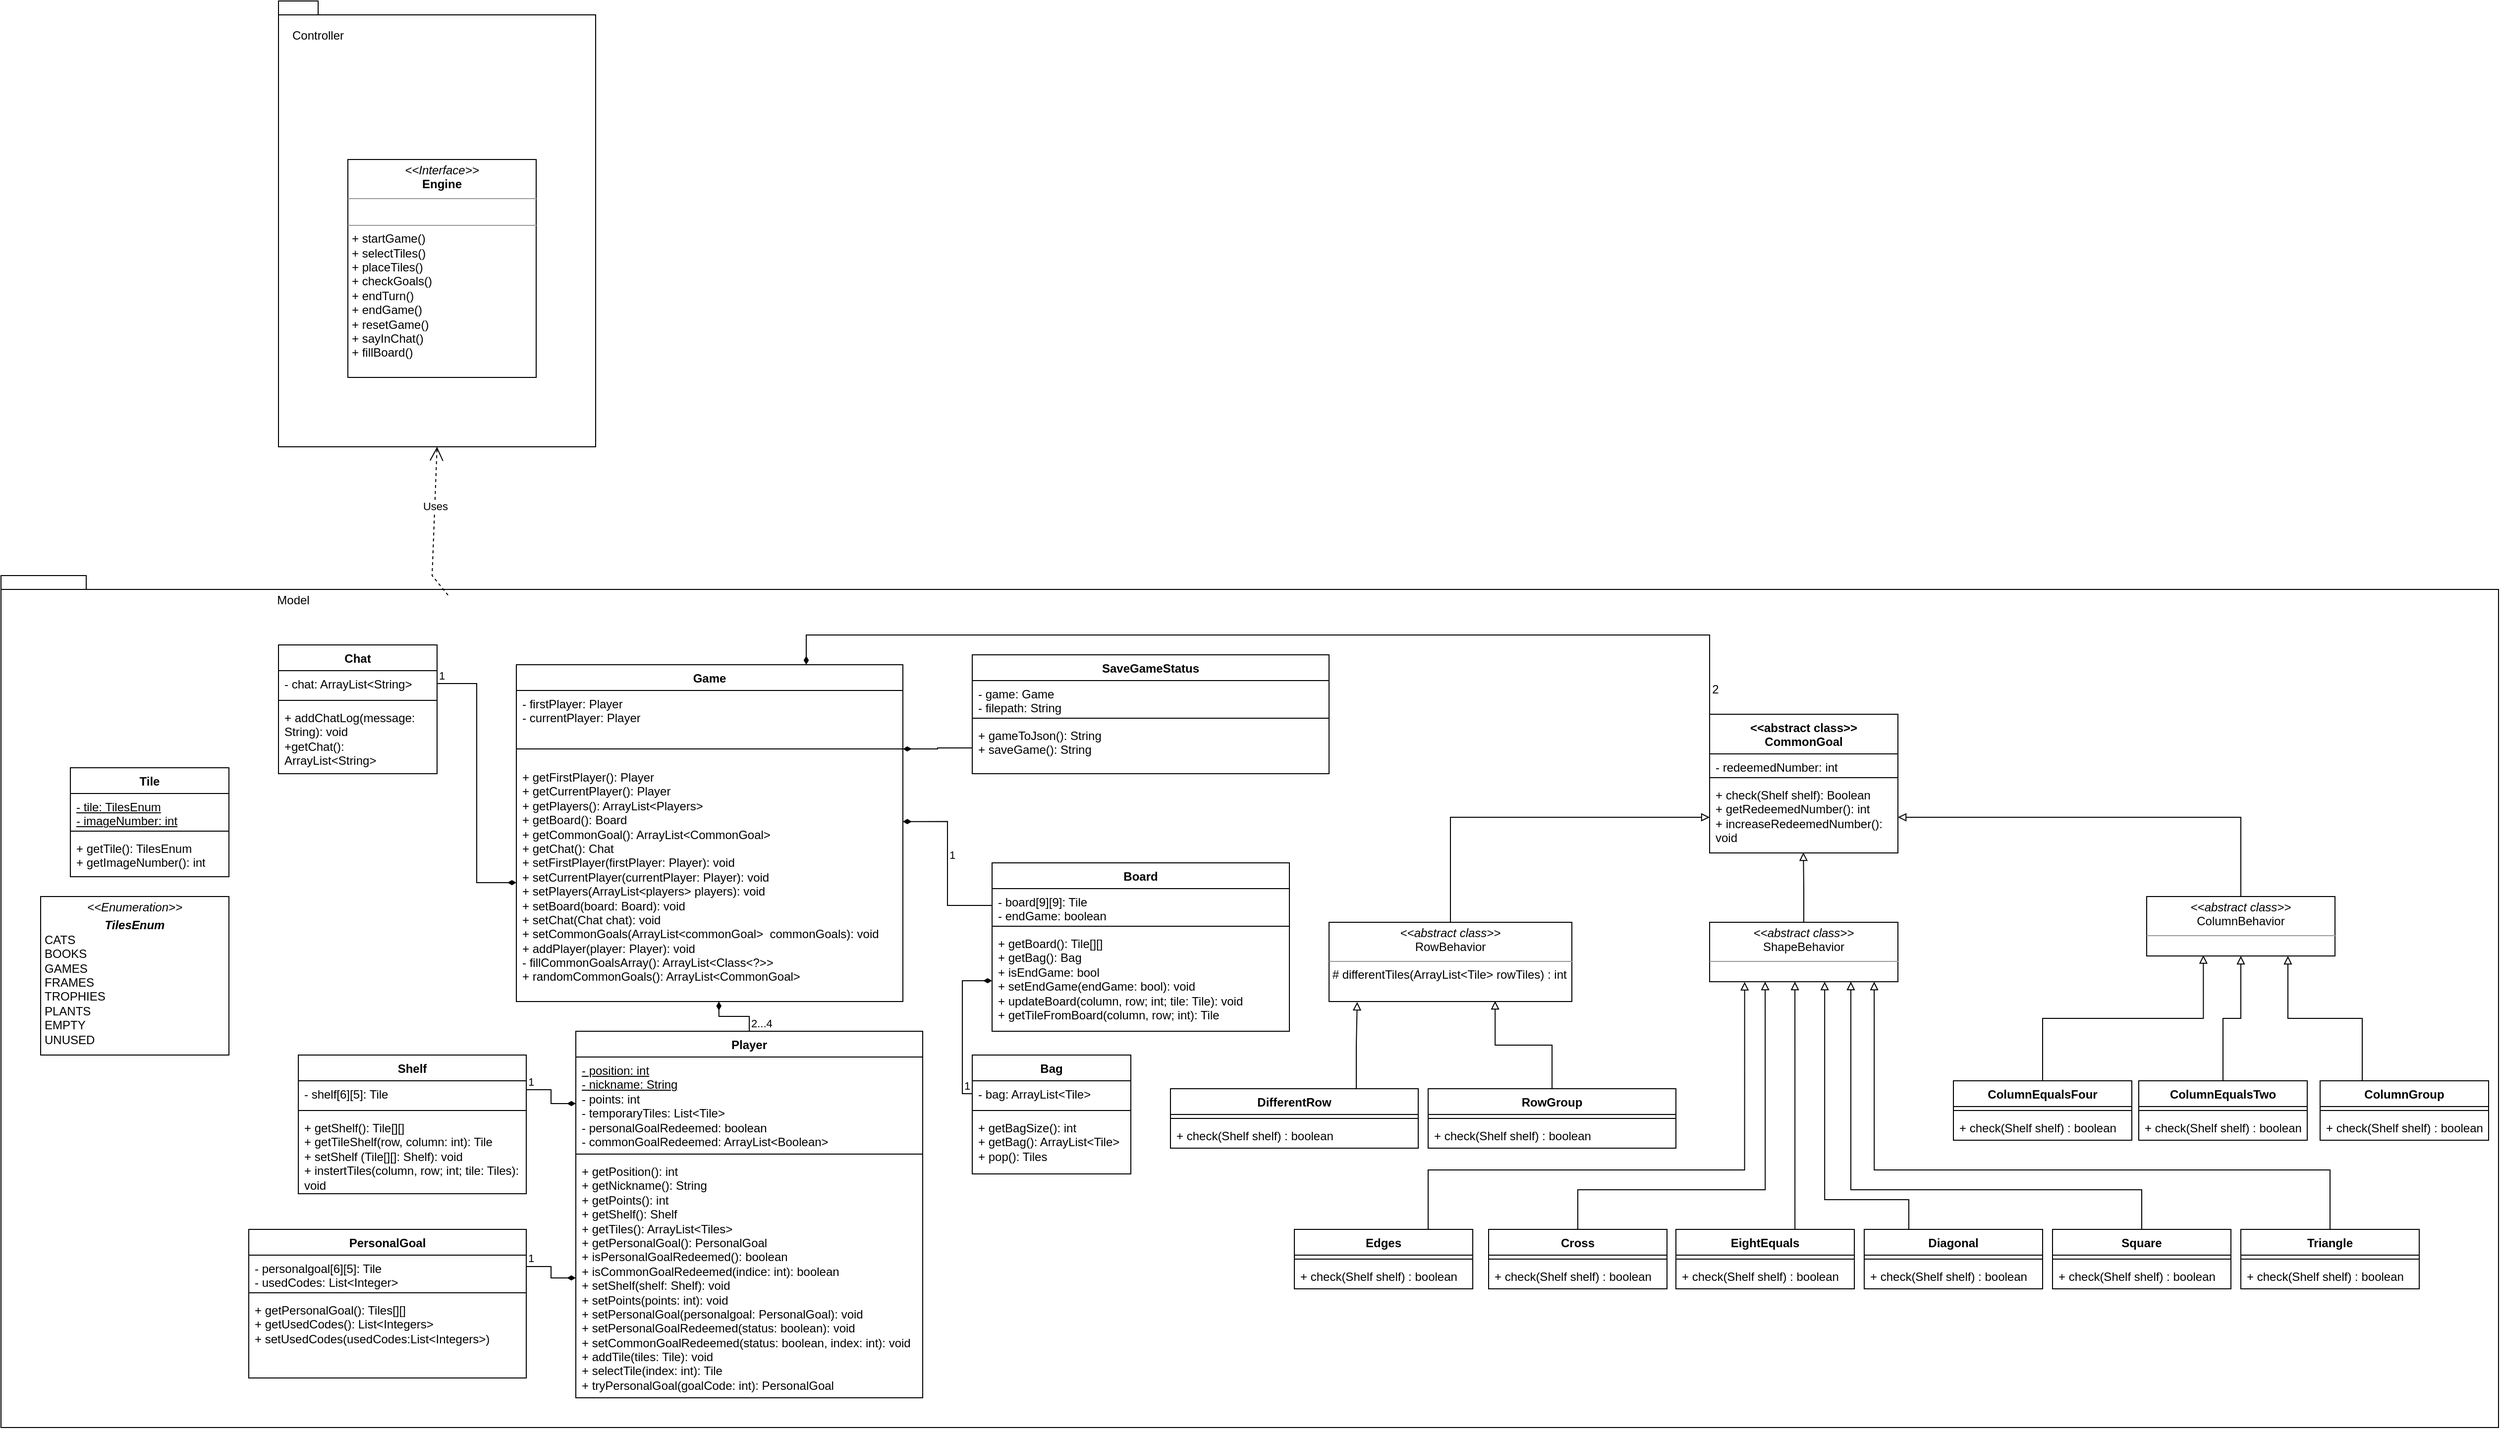 <mxfile version="21.0.8" type="github">
  <diagram name="Pagina-1" id="WcSLOMXtGoO5Kwd3MJ1G">
    <mxGraphModel dx="2229" dy="1534" grid="1" gridSize="10" guides="1" tooltips="1" connect="1" arrows="1" fold="1" page="1" pageScale="1" pageWidth="1169" pageHeight="827" math="0" shadow="0">
      <root>
        <object label="" Uses="" id="0">
          <mxCell />
        </object>
        <mxCell id="1" parent="0" />
        <mxCell id="EzJUuA46leq047YBjK1z-1" value="" style="shape=folder;fontStyle=1;spacingTop=10;tabWidth=40;tabHeight=14;tabPosition=left;html=1;whiteSpace=wrap;fillColor=none;" parent="1" vertex="1">
          <mxGeometry x="-260" y="-210" width="2520" height="860" as="geometry" />
        </mxCell>
        <mxCell id="Mxky3zlpcd0uLPRcEJlR-1" value="Game" style="swimlane;fontStyle=1;align=center;verticalAlign=top;childLayout=stackLayout;horizontal=1;startSize=26;horizontalStack=0;resizeParent=1;resizeParentMax=0;resizeLast=0;collapsible=1;marginBottom=0;whiteSpace=wrap;html=1;" parent="1" vertex="1">
          <mxGeometry x="260" y="-120" width="390" height="340" as="geometry">
            <mxRectangle x="330" y="50" width="80" height="30" as="alternateBounds" />
          </mxGeometry>
        </mxCell>
        <mxCell id="Mxky3zlpcd0uLPRcEJlR-2" value="- firstPlayer: Player&lt;br&gt;- currentPlayer: Player" style="text;strokeColor=none;fillColor=none;align=left;verticalAlign=top;spacingLeft=4;spacingRight=4;overflow=hidden;rotatable=0;points=[[0,0.5],[1,0.5]];portConstraint=eastwest;whiteSpace=wrap;html=1;" parent="Mxky3zlpcd0uLPRcEJlR-1" vertex="1">
          <mxGeometry y="26" width="390" height="44" as="geometry" />
        </mxCell>
        <mxCell id="Mxky3zlpcd0uLPRcEJlR-3" value="" style="line;strokeWidth=1;fillColor=none;align=left;verticalAlign=middle;spacingTop=-1;spacingLeft=3;spacingRight=3;rotatable=0;labelPosition=right;points=[];portConstraint=eastwest;strokeColor=inherit;" parent="Mxky3zlpcd0uLPRcEJlR-1" vertex="1">
          <mxGeometry y="70" width="390" height="30" as="geometry" />
        </mxCell>
        <mxCell id="Mxky3zlpcd0uLPRcEJlR-4" value="+ getFirstPlayer(): Player&lt;br style=&quot;border-color: var(--border-color);&quot;&gt;+ getCurrentPlayer(): Player&lt;br&gt;+ getPlayers(): ArrayList&amp;lt;Players&amp;gt;&lt;br&gt;+ getBoard(): Board&lt;br&gt;+ getCommonGoal(): ArrayList&amp;lt;CommonGoal&amp;gt;&lt;br&gt;+ getChat(): Chat&lt;br&gt;+ setFirstPlayer(firstPlayer: Player): void&lt;br&gt;+ setCurrentPlayer(currentPlayer: Player): void&lt;br&gt;+ setPlayers(ArrayList&amp;lt;players&amp;gt; players): void&lt;br style=&quot;border-color: var(--border-color);&quot;&gt;+ setBoard(board: Board): void&lt;br&gt;+ setChat(Chat chat): void&lt;br style=&quot;border-color: var(--border-color);&quot;&gt;+ setCommonGoals(ArrayList&amp;lt;commonGoal&amp;gt;&amp;nbsp; commonGoals): void&lt;br&gt;+ addPlayer(player: Player): void&lt;br style=&quot;border-color: var(--border-color);&quot;&gt;- fillCommonGoalsArray(): ArrayList&amp;lt;Class&amp;lt;?&amp;gt;&amp;gt;&lt;br&gt;+ randomCommonGoals(): ArrayList&amp;lt;CommonGoal&amp;gt;" style="text;strokeColor=none;fillColor=none;align=left;verticalAlign=top;spacingLeft=4;spacingRight=4;overflow=hidden;rotatable=0;points=[[0,0.5],[1,0.5]];portConstraint=eastwest;whiteSpace=wrap;html=1;" parent="Mxky3zlpcd0uLPRcEJlR-1" vertex="1">
          <mxGeometry y="100" width="390" height="240" as="geometry" />
        </mxCell>
        <mxCell id="Mxky3zlpcd0uLPRcEJlR-6" value="Board" style="swimlane;fontStyle=1;align=center;verticalAlign=top;childLayout=stackLayout;horizontal=1;startSize=26;horizontalStack=0;resizeParent=1;resizeParentMax=0;resizeLast=0;collapsible=1;marginBottom=0;whiteSpace=wrap;html=1;" parent="1" vertex="1">
          <mxGeometry x="740" y="80" width="300" height="170" as="geometry" />
        </mxCell>
        <mxCell id="Mxky3zlpcd0uLPRcEJlR-7" value="- board[9][9]: Tile&lt;br&gt;- endGame: boolean" style="text;strokeColor=none;fillColor=none;align=left;verticalAlign=top;spacingLeft=4;spacingRight=4;overflow=hidden;rotatable=0;points=[[0,0.5],[1,0.5]];portConstraint=eastwest;whiteSpace=wrap;html=1;" parent="Mxky3zlpcd0uLPRcEJlR-6" vertex="1">
          <mxGeometry y="26" width="300" height="34" as="geometry" />
        </mxCell>
        <mxCell id="Mxky3zlpcd0uLPRcEJlR-8" value="" style="line;strokeWidth=1;fillColor=none;align=left;verticalAlign=middle;spacingTop=-1;spacingLeft=3;spacingRight=3;rotatable=0;labelPosition=right;points=[];portConstraint=eastwest;strokeColor=inherit;" parent="Mxky3zlpcd0uLPRcEJlR-6" vertex="1">
          <mxGeometry y="60" width="300" height="8" as="geometry" />
        </mxCell>
        <mxCell id="Mxky3zlpcd0uLPRcEJlR-9" value="+ getBoard(): Tile[][]&lt;br&gt;+ getBag(): Bag&lt;br&gt;+ isEndGame: bool&lt;br&gt;+ setEndGame(endGame: bool): void&lt;br&gt;+ updateBoard(column, row; int; tile: Tile): void&lt;br style=&quot;border-color: var(--border-color);&quot;&gt;+ getTileFromBoard(column, row; int): Tile&lt;br&gt;" style="text;strokeColor=none;fillColor=none;align=left;verticalAlign=top;spacingLeft=4;spacingRight=4;overflow=hidden;rotatable=0;points=[[0,0.5],[1,0.5]];portConstraint=eastwest;whiteSpace=wrap;html=1;" parent="Mxky3zlpcd0uLPRcEJlR-6" vertex="1">
          <mxGeometry y="68" width="300" height="102" as="geometry" />
        </mxCell>
        <mxCell id="Mxky3zlpcd0uLPRcEJlR-15" value="" style="endArrow=diamondThin;endFill=1;html=1;edgeStyle=orthogonalEdgeStyle;align=left;verticalAlign=top;rounded=0;exitX=0;exitY=0.5;exitDx=0;exitDy=0;entryX=1;entryY=0.243;entryDx=0;entryDy=0;entryPerimeter=0;" parent="1" source="Mxky3zlpcd0uLPRcEJlR-7" target="Mxky3zlpcd0uLPRcEJlR-4" edge="1">
          <mxGeometry x="-0.059" y="-5" relative="1" as="geometry">
            <mxPoint x="460" y="110" as="sourcePoint" />
            <mxPoint x="600" y="70" as="targetPoint" />
            <mxPoint as="offset" />
          </mxGeometry>
        </mxCell>
        <mxCell id="Mxky3zlpcd0uLPRcEJlR-16" value="1" style="edgeLabel;resizable=0;html=1;align=left;verticalAlign=bottom;" parent="Mxky3zlpcd0uLPRcEJlR-15" connectable="0" vertex="1">
          <mxGeometry relative="1" as="geometry">
            <mxPoint as="offset" />
          </mxGeometry>
        </mxCell>
        <mxCell id="Mxky3zlpcd0uLPRcEJlR-18" value="Shelf" style="swimlane;fontStyle=1;align=center;verticalAlign=top;childLayout=stackLayout;horizontal=1;startSize=26;horizontalStack=0;resizeParent=1;resizeParentMax=0;resizeLast=0;collapsible=1;marginBottom=0;whiteSpace=wrap;html=1;" parent="1" vertex="1">
          <mxGeometry x="40" y="274" width="230" height="140" as="geometry" />
        </mxCell>
        <mxCell id="Mxky3zlpcd0uLPRcEJlR-19" value="- shelf[6][5]: Tile" style="text;strokeColor=none;fillColor=none;align=left;verticalAlign=top;spacingLeft=4;spacingRight=4;overflow=hidden;rotatable=0;points=[[0,0.5],[1,0.5]];portConstraint=eastwest;whiteSpace=wrap;html=1;" parent="Mxky3zlpcd0uLPRcEJlR-18" vertex="1">
          <mxGeometry y="26" width="230" height="26" as="geometry" />
        </mxCell>
        <mxCell id="Mxky3zlpcd0uLPRcEJlR-20" value="" style="line;strokeWidth=1;fillColor=none;align=left;verticalAlign=middle;spacingTop=-1;spacingLeft=3;spacingRight=3;rotatable=0;labelPosition=right;points=[];portConstraint=eastwest;strokeColor=inherit;" parent="Mxky3zlpcd0uLPRcEJlR-18" vertex="1">
          <mxGeometry y="52" width="230" height="8" as="geometry" />
        </mxCell>
        <mxCell id="Mxky3zlpcd0uLPRcEJlR-21" value="+ getShelf(): Tile[][]&lt;br&gt;+ getTileShelf(row, column: int): Tile&lt;br&gt;+ setShelf (Tile[][]: Shelf): void&lt;br&gt;+ instertTiles(column, row; int; tile: Tiles): void" style="text;strokeColor=none;fillColor=none;align=left;verticalAlign=top;spacingLeft=4;spacingRight=4;overflow=hidden;rotatable=0;points=[[0,0.5],[1,0.5]];portConstraint=eastwest;whiteSpace=wrap;html=1;" parent="Mxky3zlpcd0uLPRcEJlR-18" vertex="1">
          <mxGeometry y="60" width="230" height="80" as="geometry" />
        </mxCell>
        <mxCell id="Mxky3zlpcd0uLPRcEJlR-22" value="" style="endArrow=diamondThin;endFill=1;html=1;edgeStyle=orthogonalEdgeStyle;align=left;verticalAlign=top;rounded=0;exitX=1;exitY=0.25;exitDx=0;exitDy=0;entryX=0;entryY=0.5;entryDx=0;entryDy=0;" parent="1" source="Mxky3zlpcd0uLPRcEJlR-18" target="Mxky3zlpcd0uLPRcEJlR-39" edge="1">
          <mxGeometry x="-1" relative="1" as="geometry">
            <mxPoint x="390" y="280" as="sourcePoint" />
            <mxPoint x="550" y="280" as="targetPoint" />
          </mxGeometry>
        </mxCell>
        <mxCell id="Mxky3zlpcd0uLPRcEJlR-23" value="1" style="edgeLabel;resizable=0;html=1;align=left;verticalAlign=bottom;" parent="Mxky3zlpcd0uLPRcEJlR-22" connectable="0" vertex="1">
          <mxGeometry x="-1" relative="1" as="geometry" />
        </mxCell>
        <mxCell id="Mxky3zlpcd0uLPRcEJlR-24" value="PersonalGoal" style="swimlane;fontStyle=1;align=center;verticalAlign=top;childLayout=stackLayout;horizontal=1;startSize=26;horizontalStack=0;resizeParent=1;resizeParentMax=0;resizeLast=0;collapsible=1;marginBottom=0;whiteSpace=wrap;html=1;" parent="1" vertex="1">
          <mxGeometry x="-10" y="450" width="280" height="150" as="geometry" />
        </mxCell>
        <mxCell id="Mxky3zlpcd0uLPRcEJlR-25" value="- personalgoal[6][5]: Tile&lt;br&gt;- usedCodes: List&amp;lt;Integer&amp;gt;" style="text;strokeColor=none;fillColor=none;align=left;verticalAlign=top;spacingLeft=4;spacingRight=4;overflow=hidden;rotatable=0;points=[[0,0.5],[1,0.5]];portConstraint=eastwest;whiteSpace=wrap;html=1;" parent="Mxky3zlpcd0uLPRcEJlR-24" vertex="1">
          <mxGeometry y="26" width="280" height="34" as="geometry" />
        </mxCell>
        <mxCell id="Mxky3zlpcd0uLPRcEJlR-26" value="" style="line;strokeWidth=1;fillColor=none;align=left;verticalAlign=middle;spacingTop=-1;spacingLeft=3;spacingRight=3;rotatable=0;labelPosition=right;points=[];portConstraint=eastwest;strokeColor=inherit;" parent="Mxky3zlpcd0uLPRcEJlR-24" vertex="1">
          <mxGeometry y="60" width="280" height="8" as="geometry" />
        </mxCell>
        <mxCell id="Mxky3zlpcd0uLPRcEJlR-27" value="+ getPersonalGoal(): Tiles[][]&lt;br&gt;+ getUsedCodes(): List&amp;lt;Integers&amp;gt;&lt;br&gt;+ setUsedCodes(usedCodes:List&amp;lt;Integers&amp;gt;)" style="text;strokeColor=none;fillColor=none;align=left;verticalAlign=top;spacingLeft=4;spacingRight=4;overflow=hidden;rotatable=0;points=[[0,0.5],[1,0.5]];portConstraint=eastwest;whiteSpace=wrap;html=1;" parent="Mxky3zlpcd0uLPRcEJlR-24" vertex="1">
          <mxGeometry y="68" width="280" height="82" as="geometry" />
        </mxCell>
        <mxCell id="Mxky3zlpcd0uLPRcEJlR-29" value="" style="endArrow=diamondThin;endFill=1;html=1;edgeStyle=orthogonalEdgeStyle;align=left;verticalAlign=top;rounded=0;exitX=1;exitY=0.25;exitDx=0;exitDy=0;entryX=0;entryY=0.5;entryDx=0;entryDy=0;" parent="1" source="Mxky3zlpcd0uLPRcEJlR-24" target="Mxky3zlpcd0uLPRcEJlR-41" edge="1">
          <mxGeometry x="-1" relative="1" as="geometry">
            <mxPoint x="390" y="280" as="sourcePoint" />
            <mxPoint x="550" y="280" as="targetPoint" />
            <mxPoint as="offset" />
          </mxGeometry>
        </mxCell>
        <mxCell id="Mxky3zlpcd0uLPRcEJlR-30" value="1" style="edgeLabel;resizable=0;html=1;align=left;verticalAlign=bottom;" parent="Mxky3zlpcd0uLPRcEJlR-29" connectable="0" vertex="1">
          <mxGeometry x="-1" relative="1" as="geometry" />
        </mxCell>
        <mxCell id="_N1UwID_5jC3FNQXrJoQ-50" style="edgeStyle=orthogonalEdgeStyle;rounded=0;orthogonalLoop=1;jettySize=auto;html=1;exitX=0;exitY=0;exitDx=0;exitDy=0;entryX=0.75;entryY=0;entryDx=0;entryDy=0;endArrow=diamondThin;endFill=1;" parent="1" source="Mxky3zlpcd0uLPRcEJlR-31" target="Mxky3zlpcd0uLPRcEJlR-1" edge="1">
          <mxGeometry relative="1" as="geometry">
            <Array as="points">
              <mxPoint x="1464" y="-150" />
              <mxPoint x="553" y="-150" />
            </Array>
          </mxGeometry>
        </mxCell>
        <mxCell id="Mxky3zlpcd0uLPRcEJlR-31" value="&amp;lt;&amp;lt;abstract class&amp;gt;&amp;gt;&lt;br&gt;CommonGoal" style="swimlane;fontStyle=1;align=center;verticalAlign=top;childLayout=stackLayout;horizontal=1;startSize=40;horizontalStack=0;resizeParent=1;resizeParentMax=0;resizeLast=0;collapsible=1;marginBottom=0;whiteSpace=wrap;html=1;" parent="1" vertex="1">
          <mxGeometry x="1464" y="-70" width="190" height="140" as="geometry" />
        </mxCell>
        <mxCell id="Mxky3zlpcd0uLPRcEJlR-32" value="- redeemedNumber: int" style="text;strokeColor=none;fillColor=none;align=left;verticalAlign=top;spacingLeft=4;spacingRight=4;overflow=hidden;rotatable=0;points=[[0,0.5],[1,0.5]];portConstraint=eastwest;whiteSpace=wrap;html=1;" parent="Mxky3zlpcd0uLPRcEJlR-31" vertex="1">
          <mxGeometry y="40" width="190" height="20" as="geometry" />
        </mxCell>
        <mxCell id="Mxky3zlpcd0uLPRcEJlR-33" value="" style="line;strokeWidth=1;fillColor=none;align=left;verticalAlign=middle;spacingTop=-1;spacingLeft=3;spacingRight=3;rotatable=0;labelPosition=right;points=[];portConstraint=eastwest;strokeColor=inherit;" parent="Mxky3zlpcd0uLPRcEJlR-31" vertex="1">
          <mxGeometry y="60" width="190" height="8" as="geometry" />
        </mxCell>
        <mxCell id="Mxky3zlpcd0uLPRcEJlR-34" value="+ check(Shelf shelf): Boolean&lt;br&gt;+ getRedeemedNumber(): int&amp;nbsp;&lt;br&gt;+ increaseRedeemedNumber(): void" style="text;strokeColor=none;fillColor=none;align=left;verticalAlign=top;spacingLeft=4;spacingRight=4;overflow=hidden;rotatable=0;points=[[0,0.5],[1,0.5]];portConstraint=eastwest;whiteSpace=wrap;html=1;" parent="Mxky3zlpcd0uLPRcEJlR-31" vertex="1">
          <mxGeometry y="68" width="190" height="72" as="geometry" />
        </mxCell>
        <mxCell id="Mxky3zlpcd0uLPRcEJlR-38" value="Player" style="swimlane;fontStyle=1;align=center;verticalAlign=top;childLayout=stackLayout;horizontal=1;startSize=26;horizontalStack=0;resizeParent=1;resizeParentMax=0;resizeLast=0;collapsible=1;marginBottom=0;whiteSpace=wrap;html=1;" parent="1" vertex="1">
          <mxGeometry x="320" y="250" width="350" height="370" as="geometry" />
        </mxCell>
        <mxCell id="Z1P8TGeqZuuGpUr6qu0I-7" style="edgeStyle=orthogonalEdgeStyle;rounded=0;orthogonalLoop=1;jettySize=auto;html=1;exitX=0;exitY=0.5;exitDx=0;exitDy=0;entryX=0;entryY=0.5;entryDx=0;entryDy=0;" parent="Mxky3zlpcd0uLPRcEJlR-38" source="Mxky3zlpcd0uLPRcEJlR-41" target="Mxky3zlpcd0uLPRcEJlR-41" edge="1">
          <mxGeometry relative="1" as="geometry" />
        </mxCell>
        <mxCell id="Mxky3zlpcd0uLPRcEJlR-39" value="&lt;u&gt;- position: int&lt;br&gt;&lt;/u&gt;&lt;u style=&quot;border-color: var(--border-color);&quot;&gt;- nickname: String&lt;/u&gt;&lt;br&gt;- points: int&lt;br&gt;- temporaryTiles: List&amp;lt;Tile&amp;gt;&amp;nbsp;&amp;nbsp;&lt;br&gt;- personalGoalRedeemed: boolean&lt;br&gt;- commonGoalRedeemed: ArrayList&amp;lt;Boolean&amp;gt;" style="text;strokeColor=none;fillColor=none;align=left;verticalAlign=top;spacingLeft=4;spacingRight=4;overflow=hidden;rotatable=0;points=[[0,0.5],[1,0.5]];portConstraint=eastwest;whiteSpace=wrap;html=1;" parent="Mxky3zlpcd0uLPRcEJlR-38" vertex="1">
          <mxGeometry y="26" width="350" height="94" as="geometry" />
        </mxCell>
        <mxCell id="Mxky3zlpcd0uLPRcEJlR-40" value="" style="line;strokeWidth=1;fillColor=none;align=left;verticalAlign=middle;spacingTop=-1;spacingLeft=3;spacingRight=3;rotatable=0;labelPosition=right;points=[];portConstraint=eastwest;strokeColor=inherit;" parent="Mxky3zlpcd0uLPRcEJlR-38" vertex="1">
          <mxGeometry y="120" width="350" height="8" as="geometry" />
        </mxCell>
        <mxCell id="Mxky3zlpcd0uLPRcEJlR-41" value="+ getPosition(): int&lt;br&gt;+ getNickname(): String&lt;br&gt;+ getPoints(): int&lt;br&gt;+ getShelf(): Shelf&lt;br&gt;+ getTiles(): ArrayList&amp;lt;Tiles&amp;gt;&lt;br&gt;+ getPersonalGoal(): PersonalGoal&lt;br&gt;+ isPersonalGoalRedeemed(): boolean&lt;br&gt;+ isCommonGoalRedeemed(indice: int): boolean&lt;br&gt;+ setShelf(shelf: Shelf): void&lt;br style=&quot;border-color: var(--border-color);&quot;&gt;+ setPoints(points: int): void&lt;br style=&quot;border-color: var(--border-color);&quot;&gt;+ setPersonalGoal(personalgoal: PersonalGoal): void&lt;br&gt;+ setPersonalGoalRedeemed(status: boolean): void&lt;br&gt;+ setCommonGoalRedeemed(status: boolean, index: int): void&lt;br&gt;+ addTile(tiles: Tile): void&lt;br style=&quot;border-color: var(--border-color);&quot;&gt;+ selectTile(index: int): Tile&lt;br&gt;+ tryPersonalGoal(goalCode: int): PersonalGoal" style="text;strokeColor=none;fillColor=none;align=left;verticalAlign=top;spacingLeft=4;spacingRight=4;overflow=hidden;rotatable=0;points=[[0,0.5],[1,0.5]];portConstraint=eastwest;whiteSpace=wrap;html=1;" parent="Mxky3zlpcd0uLPRcEJlR-38" vertex="1">
          <mxGeometry y="128" width="350" height="242" as="geometry" />
        </mxCell>
        <mxCell id="Mxky3zlpcd0uLPRcEJlR-42" value="" style="endArrow=diamondThin;endFill=1;html=1;edgeStyle=orthogonalEdgeStyle;align=left;verticalAlign=top;rounded=0;exitX=0.5;exitY=0;exitDx=0;exitDy=0;entryX=0.524;entryY=1;entryDx=0;entryDy=0;entryPerimeter=0;" parent="1" source="Mxky3zlpcd0uLPRcEJlR-38" target="Mxky3zlpcd0uLPRcEJlR-4" edge="1">
          <mxGeometry x="-0.913" y="-5" relative="1" as="geometry">
            <mxPoint x="420" y="240" as="sourcePoint" />
            <mxPoint x="580" y="240" as="targetPoint" />
            <mxPoint as="offset" />
          </mxGeometry>
        </mxCell>
        <mxCell id="Mxky3zlpcd0uLPRcEJlR-43" value="2...4" style="edgeLabel;resizable=0;html=1;align=left;verticalAlign=bottom;" parent="Mxky3zlpcd0uLPRcEJlR-42" connectable="0" vertex="1">
          <mxGeometry x="-1" relative="1" as="geometry" />
        </mxCell>
        <mxCell id="Z1P8TGeqZuuGpUr6qu0I-5" value="&lt;p style=&quot;margin:0px;margin-top:4px;text-align:center;&quot;&gt;&lt;i&gt;&amp;lt;&amp;lt;Enumeration&amp;gt;&amp;gt;&lt;/i&gt;&lt;/p&gt;&lt;p style=&quot;margin:0px;margin-top:4px;text-align:center;&quot;&gt;&lt;i&gt;&lt;b&gt;TilesEnum&lt;/b&gt;&lt;/i&gt;&lt;br&gt;&lt;/p&gt;&lt;p style=&quot;margin:0px;margin-left:4px;&quot;&gt;CATS&lt;/p&gt;&lt;p style=&quot;margin:0px;margin-left:4px;&quot;&gt;BOOKS&lt;/p&gt;&lt;p style=&quot;margin:0px;margin-left:4px;&quot;&gt;GAMES&lt;/p&gt;&lt;p style=&quot;margin:0px;margin-left:4px;&quot;&gt;FRAMES&lt;/p&gt;&lt;p style=&quot;margin:0px;margin-left:4px;&quot;&gt;TROPHIES&lt;/p&gt;&lt;p style=&quot;margin:0px;margin-left:4px;&quot;&gt;PLANTS&lt;/p&gt;&lt;p style=&quot;margin:0px;margin-left:4px;&quot;&gt;EMPTY&lt;/p&gt;&lt;p style=&quot;margin:0px;margin-left:4px;&quot;&gt;UNUSED&lt;/p&gt;" style="verticalAlign=top;align=left;overflow=fill;fontSize=12;fontFamily=Helvetica;html=1;whiteSpace=wrap;" parent="1" vertex="1">
          <mxGeometry x="-220" y="114" width="190" height="160" as="geometry" />
        </mxCell>
        <mxCell id="EzJUuA46leq047YBjK1z-2" value="Model" style="text;html=1;strokeColor=none;fillColor=none;align=center;verticalAlign=middle;whiteSpace=wrap;rounded=0;" parent="1" vertex="1">
          <mxGeometry x="20" y="-190" width="30" height="10" as="geometry" />
        </mxCell>
        <mxCell id="AMuZGpQVMHgPtwnpilzj-1" value="Bag" style="swimlane;fontStyle=1;align=center;verticalAlign=top;childLayout=stackLayout;horizontal=1;startSize=26;horizontalStack=0;resizeParent=1;resizeParentMax=0;resizeLast=0;collapsible=1;marginBottom=0;whiteSpace=wrap;html=1;" parent="1" vertex="1">
          <mxGeometry x="720" y="274" width="160" height="120" as="geometry" />
        </mxCell>
        <mxCell id="AMuZGpQVMHgPtwnpilzj-2" value="- bag: ArrayList&amp;lt;Tile&amp;gt;" style="text;strokeColor=none;fillColor=none;align=left;verticalAlign=top;spacingLeft=4;spacingRight=4;overflow=hidden;rotatable=0;points=[[0,0.5],[1,0.5]];portConstraint=eastwest;whiteSpace=wrap;html=1;" parent="AMuZGpQVMHgPtwnpilzj-1" vertex="1">
          <mxGeometry y="26" width="160" height="26" as="geometry" />
        </mxCell>
        <mxCell id="AMuZGpQVMHgPtwnpilzj-3" value="" style="line;strokeWidth=1;fillColor=none;align=left;verticalAlign=middle;spacingTop=-1;spacingLeft=3;spacingRight=3;rotatable=0;labelPosition=right;points=[];portConstraint=eastwest;strokeColor=inherit;" parent="AMuZGpQVMHgPtwnpilzj-1" vertex="1">
          <mxGeometry y="52" width="160" height="8" as="geometry" />
        </mxCell>
        <mxCell id="AMuZGpQVMHgPtwnpilzj-4" value="+ getBagSize(): int&lt;br&gt;+ getBag(): ArrayList&amp;lt;Tile&amp;gt;&lt;br style=&quot;border-color: var(--border-color);&quot;&gt;+ pop(): Tiles" style="text;strokeColor=none;fillColor=none;align=left;verticalAlign=top;spacingLeft=4;spacingRight=4;overflow=hidden;rotatable=0;points=[[0,0.5],[1,0.5]];portConstraint=eastwest;whiteSpace=wrap;html=1;" parent="AMuZGpQVMHgPtwnpilzj-1" vertex="1">
          <mxGeometry y="60" width="160" height="60" as="geometry" />
        </mxCell>
        <mxCell id="AMuZGpQVMHgPtwnpilzj-5" value="" style="endArrow=diamondThin;endFill=1;html=1;edgeStyle=orthogonalEdgeStyle;align=left;verticalAlign=top;rounded=0;exitX=0;exitY=0.5;exitDx=0;exitDy=0;entryX=0;entryY=0.5;entryDx=0;entryDy=0;" parent="1" source="AMuZGpQVMHgPtwnpilzj-2" target="Mxky3zlpcd0uLPRcEJlR-9" edge="1">
          <mxGeometry x="-1" relative="1" as="geometry">
            <mxPoint x="500" y="310" as="sourcePoint" />
            <mxPoint x="660" y="310" as="targetPoint" />
          </mxGeometry>
        </mxCell>
        <mxCell id="AMuZGpQVMHgPtwnpilzj-6" value="1" style="edgeLabel;resizable=0;html=1;align=left;verticalAlign=bottom;" parent="AMuZGpQVMHgPtwnpilzj-5" connectable="0" vertex="1">
          <mxGeometry x="-1" relative="1" as="geometry">
            <mxPoint x="-10" as="offset" />
          </mxGeometry>
        </mxCell>
        <mxCell id="mHvKu2w7ndSmzs79eD4w-6" value="Chat" style="swimlane;fontStyle=1;align=center;verticalAlign=top;childLayout=stackLayout;horizontal=1;startSize=26;horizontalStack=0;resizeParent=1;resizeParentMax=0;resizeLast=0;collapsible=1;marginBottom=0;whiteSpace=wrap;html=1;" parent="1" vertex="1">
          <mxGeometry x="20" y="-140" width="160" height="130" as="geometry" />
        </mxCell>
        <mxCell id="mHvKu2w7ndSmzs79eD4w-7" value="- chat: ArrayList&amp;lt;String&amp;gt;" style="text;strokeColor=none;fillColor=none;align=left;verticalAlign=top;spacingLeft=4;spacingRight=4;overflow=hidden;rotatable=0;points=[[0,0.5],[1,0.5]];portConstraint=eastwest;whiteSpace=wrap;html=1;" parent="mHvKu2w7ndSmzs79eD4w-6" vertex="1">
          <mxGeometry y="26" width="160" height="26" as="geometry" />
        </mxCell>
        <mxCell id="mHvKu2w7ndSmzs79eD4w-8" value="" style="line;strokeWidth=1;fillColor=none;align=left;verticalAlign=middle;spacingTop=-1;spacingLeft=3;spacingRight=3;rotatable=0;labelPosition=right;points=[];portConstraint=eastwest;strokeColor=inherit;" parent="mHvKu2w7ndSmzs79eD4w-6" vertex="1">
          <mxGeometry y="52" width="160" height="8" as="geometry" />
        </mxCell>
        <mxCell id="mHvKu2w7ndSmzs79eD4w-9" value="+ addChatLog(message: String): void&lt;br&gt;+getChat(): ArrayList&amp;lt;String&amp;gt;" style="text;strokeColor=none;fillColor=none;align=left;verticalAlign=top;spacingLeft=4;spacingRight=4;overflow=hidden;rotatable=0;points=[[0,0.5],[1,0.5]];portConstraint=eastwest;whiteSpace=wrap;html=1;" parent="mHvKu2w7ndSmzs79eD4w-6" vertex="1">
          <mxGeometry y="60" width="160" height="70" as="geometry" />
        </mxCell>
        <mxCell id="mHvKu2w7ndSmzs79eD4w-10" value="" style="endArrow=diamondThin;endFill=1;html=1;edgeStyle=orthogonalEdgeStyle;align=left;verticalAlign=top;rounded=0;exitX=1;exitY=0.5;exitDx=0;exitDy=0;entryX=0;entryY=0.5;entryDx=0;entryDy=0;" parent="1" source="mHvKu2w7ndSmzs79eD4w-7" target="Mxky3zlpcd0uLPRcEJlR-4" edge="1">
          <mxGeometry x="-1" relative="1" as="geometry">
            <mxPoint x="160" y="10" as="sourcePoint" />
            <mxPoint x="320" y="10" as="targetPoint" />
            <mxPoint as="offset" />
          </mxGeometry>
        </mxCell>
        <mxCell id="mHvKu2w7ndSmzs79eD4w-11" value="1" style="edgeLabel;resizable=0;html=1;align=left;verticalAlign=bottom;" parent="mHvKu2w7ndSmzs79eD4w-10" connectable="0" vertex="1">
          <mxGeometry x="-1" relative="1" as="geometry" />
        </mxCell>
        <mxCell id="3VdPLMrZcKA6GoJQrmLX-1" value="" style="shape=folder;fontStyle=1;spacingTop=10;tabWidth=40;tabHeight=14;tabPosition=left;html=1;whiteSpace=wrap;fillColor=none;" parent="1" vertex="1">
          <mxGeometry x="20" y="-790" width="320" height="450" as="geometry" />
        </mxCell>
        <mxCell id="3VdPLMrZcKA6GoJQrmLX-2" value="Controller" style="text;html=1;strokeColor=none;fillColor=none;align=center;verticalAlign=middle;whiteSpace=wrap;rounded=0;" parent="1" vertex="1">
          <mxGeometry x="30" y="-770" width="60" height="30" as="geometry" />
        </mxCell>
        <mxCell id="3VdPLMrZcKA6GoJQrmLX-12" value="&lt;p style=&quot;margin:0px;margin-top:4px;text-align:center;&quot;&gt;&lt;i&gt;&amp;lt;&amp;lt;Interface&amp;gt;&amp;gt;&lt;/i&gt;&lt;br&gt;&lt;b&gt;Engine&lt;/b&gt;&lt;/p&gt;&lt;hr size=&quot;1&quot;&gt;&lt;p style=&quot;margin:0px;margin-left:4px;&quot;&gt;&lt;br&gt;&lt;/p&gt;&lt;hr size=&quot;1&quot;&gt;&lt;p style=&quot;margin:0px;margin-left:4px;&quot;&gt;+ startGame()&lt;/p&gt;&lt;p style=&quot;margin:0px;margin-left:4px;&quot;&gt;+ selectTiles()&lt;/p&gt;&lt;p style=&quot;margin:0px;margin-left:4px;&quot;&gt;+ placeTiles()&lt;/p&gt;&lt;p style=&quot;margin:0px;margin-left:4px;&quot;&gt;+ checkGoals()&lt;/p&gt;&lt;p style=&quot;margin:0px;margin-left:4px;&quot;&gt;+ endTurn()&lt;/p&gt;&lt;p style=&quot;margin:0px;margin-left:4px;&quot;&gt;+ endGame()&lt;/p&gt;&lt;p style=&quot;margin:0px;margin-left:4px;&quot;&gt;+ resetGame()&lt;/p&gt;&lt;p style=&quot;margin:0px;margin-left:4px;&quot;&gt;+ sayInChat()&lt;/p&gt;&lt;p style=&quot;margin:0px;margin-left:4px;&quot;&gt;+ fillBoard()&lt;/p&gt;" style="verticalAlign=top;align=left;overflow=fill;fontSize=12;fontFamily=Helvetica;html=1;whiteSpace=wrap;fillColor=none;" parent="1" vertex="1">
          <mxGeometry x="90" y="-630" width="190" height="220" as="geometry" />
        </mxCell>
        <mxCell id="9U84HWBfrnvw68wfZRjt-1" value="Uses" style="endArrow=open;endSize=12;dashed=1;html=1;rounded=0;exitX=0.179;exitY=0.023;exitDx=0;exitDy=0;exitPerimeter=0;entryX=0.5;entryY=1;entryDx=0;entryDy=0;entryPerimeter=0;" parent="1" source="EzJUuA46leq047YBjK1z-1" target="3VdPLMrZcKA6GoJQrmLX-1" edge="1">
          <mxGeometry x="0.231" width="160" relative="1" as="geometry">
            <mxPoint x="-280" y="-70" as="sourcePoint" />
            <mxPoint x="315" y="-340" as="targetPoint" />
            <Array as="points">
              <mxPoint x="175" y="-210" />
            </Array>
            <mxPoint as="offset" />
          </mxGeometry>
        </mxCell>
        <mxCell id="7OJYqAJJIA7WfqFcGEee-1" value="SaveGameStatus" style="swimlane;fontStyle=1;align=center;verticalAlign=top;childLayout=stackLayout;horizontal=1;startSize=26;horizontalStack=0;resizeParent=1;resizeParentMax=0;resizeLast=0;collapsible=1;marginBottom=0;whiteSpace=wrap;html=1;" parent="1" vertex="1">
          <mxGeometry x="720" y="-130" width="360" height="120" as="geometry" />
        </mxCell>
        <mxCell id="7OJYqAJJIA7WfqFcGEee-2" value="- game: Game&lt;br&gt;- filepath: String" style="text;strokeColor=none;fillColor=none;align=left;verticalAlign=top;spacingLeft=4;spacingRight=4;overflow=hidden;rotatable=0;points=[[0,0.5],[1,0.5]];portConstraint=eastwest;whiteSpace=wrap;html=1;" parent="7OJYqAJJIA7WfqFcGEee-1" vertex="1">
          <mxGeometry y="26" width="360" height="34" as="geometry" />
        </mxCell>
        <mxCell id="7OJYqAJJIA7WfqFcGEee-3" value="" style="line;strokeWidth=1;fillColor=none;align=left;verticalAlign=middle;spacingTop=-1;spacingLeft=3;spacingRight=3;rotatable=0;labelPosition=right;points=[];portConstraint=eastwest;strokeColor=inherit;" parent="7OJYqAJJIA7WfqFcGEee-1" vertex="1">
          <mxGeometry y="60" width="360" height="8" as="geometry" />
        </mxCell>
        <mxCell id="7OJYqAJJIA7WfqFcGEee-4" value="+ gameToJson(): String&lt;br&gt;+ saveGame(): String" style="text;strokeColor=none;fillColor=none;align=left;verticalAlign=top;spacingLeft=4;spacingRight=4;overflow=hidden;rotatable=0;points=[[0,0.5],[1,0.5]];portConstraint=eastwest;whiteSpace=wrap;html=1;" parent="7OJYqAJJIA7WfqFcGEee-1" vertex="1">
          <mxGeometry y="68" width="360" height="52" as="geometry" />
        </mxCell>
        <mxCell id="Oe8rVgdhNpze6iik_yI3-1" style="edgeStyle=orthogonalEdgeStyle;rounded=0;orthogonalLoop=1;jettySize=auto;html=1;exitX=0.5;exitY=0;exitDx=0;exitDy=0;entryX=0;entryY=0.5;entryDx=0;entryDy=0;endArrow=block;endFill=0;" parent="1" source="_N1UwID_5jC3FNQXrJoQ-11" target="Mxky3zlpcd0uLPRcEJlR-34" edge="1">
          <mxGeometry relative="1" as="geometry" />
        </mxCell>
        <mxCell id="_N1UwID_5jC3FNQXrJoQ-11" value="&lt;p style=&quot;margin:0px;margin-top:4px;text-align:center;&quot;&gt;&lt;i&gt;&amp;lt;&amp;lt;abstract class&amp;gt;&amp;gt;&lt;/i&gt;&lt;br&gt;RowBehavior&lt;/p&gt;&lt;hr size=&quot;1&quot;&gt;&amp;nbsp;# differentTiles(ArrayList&amp;lt;Tile&amp;gt; rowTiles) : int" style="verticalAlign=top;align=left;overflow=fill;fontSize=12;fontFamily=Helvetica;html=1;whiteSpace=wrap;" parent="1" vertex="1">
          <mxGeometry x="1080" y="140" width="245" height="80" as="geometry" />
        </mxCell>
        <mxCell id="_N1UwID_5jC3FNQXrJoQ-28" style="edgeStyle=orthogonalEdgeStyle;rounded=0;orthogonalLoop=1;jettySize=auto;html=1;exitX=0.75;exitY=0;exitDx=0;exitDy=0;entryX=0.116;entryY=1.006;entryDx=0;entryDy=0;entryPerimeter=0;endArrow=block;endFill=0;" parent="1" source="_N1UwID_5jC3FNQXrJoQ-15" target="_N1UwID_5jC3FNQXrJoQ-11" edge="1">
          <mxGeometry relative="1" as="geometry" />
        </mxCell>
        <mxCell id="_N1UwID_5jC3FNQXrJoQ-15" value="DifferentRow" style="swimlane;fontStyle=1;align=center;verticalAlign=top;childLayout=stackLayout;horizontal=1;startSize=26;horizontalStack=0;resizeParent=1;resizeParentMax=0;resizeLast=0;collapsible=1;marginBottom=0;whiteSpace=wrap;html=1;" parent="1" vertex="1">
          <mxGeometry x="920" y="308" width="250" height="60" as="geometry" />
        </mxCell>
        <mxCell id="_N1UwID_5jC3FNQXrJoQ-17" value="" style="line;strokeWidth=1;fillColor=none;align=left;verticalAlign=middle;spacingTop=-1;spacingLeft=3;spacingRight=3;rotatable=0;labelPosition=right;points=[];portConstraint=eastwest;strokeColor=inherit;" parent="_N1UwID_5jC3FNQXrJoQ-15" vertex="1">
          <mxGeometry y="26" width="250" height="8" as="geometry" />
        </mxCell>
        <mxCell id="_N1UwID_5jC3FNQXrJoQ-18" value="+ check(Shelf shelf) : boolean" style="text;strokeColor=none;fillColor=none;align=left;verticalAlign=top;spacingLeft=4;spacingRight=4;overflow=hidden;rotatable=0;points=[[0,0.5],[1,0.5]];portConstraint=eastwest;whiteSpace=wrap;html=1;" parent="_N1UwID_5jC3FNQXrJoQ-15" vertex="1">
          <mxGeometry y="34" width="250" height="26" as="geometry" />
        </mxCell>
        <mxCell id="_N1UwID_5jC3FNQXrJoQ-27" style="edgeStyle=orthogonalEdgeStyle;rounded=0;orthogonalLoop=1;jettySize=auto;html=1;exitX=0.5;exitY=0;exitDx=0;exitDy=0;entryX=0.684;entryY=0.994;entryDx=0;entryDy=0;entryPerimeter=0;endArrow=block;endFill=0;" parent="1" source="_N1UwID_5jC3FNQXrJoQ-23" target="_N1UwID_5jC3FNQXrJoQ-11" edge="1">
          <mxGeometry relative="1" as="geometry" />
        </mxCell>
        <mxCell id="_N1UwID_5jC3FNQXrJoQ-23" value="RowGroup" style="swimlane;fontStyle=1;align=center;verticalAlign=top;childLayout=stackLayout;horizontal=1;startSize=26;horizontalStack=0;resizeParent=1;resizeParentMax=0;resizeLast=0;collapsible=1;marginBottom=0;whiteSpace=wrap;html=1;" parent="1" vertex="1">
          <mxGeometry x="1180" y="308" width="250" height="60" as="geometry" />
        </mxCell>
        <mxCell id="_N1UwID_5jC3FNQXrJoQ-25" value="" style="line;strokeWidth=1;fillColor=none;align=left;verticalAlign=middle;spacingTop=-1;spacingLeft=3;spacingRight=3;rotatable=0;labelPosition=right;points=[];portConstraint=eastwest;strokeColor=inherit;" parent="_N1UwID_5jC3FNQXrJoQ-23" vertex="1">
          <mxGeometry y="26" width="250" height="8" as="geometry" />
        </mxCell>
        <mxCell id="_N1UwID_5jC3FNQXrJoQ-26" value="+ check(Shelf shelf) : boolean" style="text;strokeColor=none;fillColor=none;align=left;verticalAlign=top;spacingLeft=4;spacingRight=4;overflow=hidden;rotatable=0;points=[[0,0.5],[1,0.5]];portConstraint=eastwest;whiteSpace=wrap;html=1;" parent="_N1UwID_5jC3FNQXrJoQ-23" vertex="1">
          <mxGeometry y="34" width="250" height="26" as="geometry" />
        </mxCell>
        <mxCell id="Oe8rVgdhNpze6iik_yI3-2" style="edgeStyle=orthogonalEdgeStyle;rounded=0;orthogonalLoop=1;jettySize=auto;html=1;exitX=0.5;exitY=0;exitDx=0;exitDy=0;entryX=1;entryY=0.5;entryDx=0;entryDy=0;endArrow=block;endFill=0;strokeWidth=1;" parent="1" source="_N1UwID_5jC3FNQXrJoQ-34" target="Mxky3zlpcd0uLPRcEJlR-34" edge="1">
          <mxGeometry relative="1" as="geometry" />
        </mxCell>
        <mxCell id="_N1UwID_5jC3FNQXrJoQ-34" value="&lt;p style=&quot;margin:0px;margin-top:4px;text-align:center;&quot;&gt;&lt;i&gt;&amp;lt;&amp;lt;abstract class&amp;gt;&amp;gt;&lt;/i&gt;&lt;br&gt;ColumnBehavior&lt;/p&gt;&lt;hr size=&quot;1&quot;&gt;&amp;nbsp;" style="verticalAlign=top;align=left;overflow=fill;fontSize=12;fontFamily=Helvetica;html=1;whiteSpace=wrap;" parent="1" vertex="1">
          <mxGeometry x="1905" y="114" width="190" height="60" as="geometry" />
        </mxCell>
        <mxCell id="_N1UwID_5jC3FNQXrJoQ-48" style="edgeStyle=orthogonalEdgeStyle;rounded=0;orthogonalLoop=1;jettySize=auto;html=1;exitX=0.5;exitY=0;exitDx=0;exitDy=0;entryX=0.301;entryY=0.988;entryDx=0;entryDy=0;entryPerimeter=0;endArrow=block;endFill=0;" parent="1" source="_N1UwID_5jC3FNQXrJoQ-36" target="_N1UwID_5jC3FNQXrJoQ-34" edge="1">
          <mxGeometry relative="1" as="geometry" />
        </mxCell>
        <mxCell id="_N1UwID_5jC3FNQXrJoQ-36" value="ColumnEqualsFour" style="swimlane;fontStyle=1;align=center;verticalAlign=top;childLayout=stackLayout;horizontal=1;startSize=26;horizontalStack=0;resizeParent=1;resizeParentMax=0;resizeLast=0;collapsible=1;marginBottom=0;whiteSpace=wrap;html=1;" parent="1" vertex="1">
          <mxGeometry x="1710" y="300" width="180" height="60" as="geometry" />
        </mxCell>
        <mxCell id="_N1UwID_5jC3FNQXrJoQ-38" value="" style="line;strokeWidth=1;fillColor=none;align=left;verticalAlign=middle;spacingTop=-1;spacingLeft=3;spacingRight=3;rotatable=0;labelPosition=right;points=[];portConstraint=eastwest;strokeColor=inherit;" parent="_N1UwID_5jC3FNQXrJoQ-36" vertex="1">
          <mxGeometry y="26" width="180" height="8" as="geometry" />
        </mxCell>
        <mxCell id="_N1UwID_5jC3FNQXrJoQ-39" value="+ check(Shelf shelf) : boolean" style="text;strokeColor=none;fillColor=none;align=left;verticalAlign=top;spacingLeft=4;spacingRight=4;overflow=hidden;rotatable=0;points=[[0,0.5],[1,0.5]];portConstraint=eastwest;whiteSpace=wrap;html=1;" parent="_N1UwID_5jC3FNQXrJoQ-36" vertex="1">
          <mxGeometry y="34" width="180" height="26" as="geometry" />
        </mxCell>
        <mxCell id="_N1UwID_5jC3FNQXrJoQ-51" style="edgeStyle=orthogonalEdgeStyle;rounded=0;orthogonalLoop=1;jettySize=auto;html=1;exitX=0.5;exitY=0;exitDx=0;exitDy=0;entryX=0.5;entryY=1;entryDx=0;entryDy=0;endArrow=block;endFill=0;" parent="1" source="_N1UwID_5jC3FNQXrJoQ-40" target="_N1UwID_5jC3FNQXrJoQ-34" edge="1">
          <mxGeometry relative="1" as="geometry" />
        </mxCell>
        <mxCell id="_N1UwID_5jC3FNQXrJoQ-40" value="ColumnEqualsTwo" style="swimlane;fontStyle=1;align=center;verticalAlign=top;childLayout=stackLayout;horizontal=1;startSize=26;horizontalStack=0;resizeParent=1;resizeParentMax=0;resizeLast=0;collapsible=1;marginBottom=0;whiteSpace=wrap;html=1;" parent="1" vertex="1">
          <mxGeometry x="1897" y="300" width="170" height="60" as="geometry" />
        </mxCell>
        <mxCell id="_N1UwID_5jC3FNQXrJoQ-42" value="" style="line;strokeWidth=1;fillColor=none;align=left;verticalAlign=middle;spacingTop=-1;spacingLeft=3;spacingRight=3;rotatable=0;labelPosition=right;points=[];portConstraint=eastwest;strokeColor=inherit;" parent="_N1UwID_5jC3FNQXrJoQ-40" vertex="1">
          <mxGeometry y="26" width="170" height="8" as="geometry" />
        </mxCell>
        <mxCell id="_N1UwID_5jC3FNQXrJoQ-43" value="+ check(Shelf shelf) : boolean" style="text;strokeColor=none;fillColor=none;align=left;verticalAlign=top;spacingLeft=4;spacingRight=4;overflow=hidden;rotatable=0;points=[[0,0.5],[1,0.5]];portConstraint=eastwest;whiteSpace=wrap;html=1;" parent="_N1UwID_5jC3FNQXrJoQ-40" vertex="1">
          <mxGeometry y="34" width="170" height="26" as="geometry" />
        </mxCell>
        <mxCell id="_N1UwID_5jC3FNQXrJoQ-52" style="edgeStyle=orthogonalEdgeStyle;rounded=0;orthogonalLoop=1;jettySize=auto;html=1;exitX=0.25;exitY=0;exitDx=0;exitDy=0;entryX=0.75;entryY=1;entryDx=0;entryDy=0;endArrow=block;endFill=0;" parent="1" source="_N1UwID_5jC3FNQXrJoQ-44" target="_N1UwID_5jC3FNQXrJoQ-34" edge="1">
          <mxGeometry relative="1" as="geometry" />
        </mxCell>
        <mxCell id="_N1UwID_5jC3FNQXrJoQ-44" value="ColumnGroup" style="swimlane;fontStyle=1;align=center;verticalAlign=top;childLayout=stackLayout;horizontal=1;startSize=26;horizontalStack=0;resizeParent=1;resizeParentMax=0;resizeLast=0;collapsible=1;marginBottom=0;whiteSpace=wrap;html=1;" parent="1" vertex="1">
          <mxGeometry x="2080" y="300" width="170" height="60" as="geometry" />
        </mxCell>
        <mxCell id="_N1UwID_5jC3FNQXrJoQ-46" value="" style="line;strokeWidth=1;fillColor=none;align=left;verticalAlign=middle;spacingTop=-1;spacingLeft=3;spacingRight=3;rotatable=0;labelPosition=right;points=[];portConstraint=eastwest;strokeColor=inherit;" parent="_N1UwID_5jC3FNQXrJoQ-44" vertex="1">
          <mxGeometry y="26" width="170" height="8" as="geometry" />
        </mxCell>
        <mxCell id="_N1UwID_5jC3FNQXrJoQ-47" value="+ check(Shelf shelf) : boolean" style="text;strokeColor=none;fillColor=none;align=left;verticalAlign=top;spacingLeft=4;spacingRight=4;overflow=hidden;rotatable=0;points=[[0,0.5],[1,0.5]];portConstraint=eastwest;whiteSpace=wrap;html=1;" parent="_N1UwID_5jC3FNQXrJoQ-44" vertex="1">
          <mxGeometry y="34" width="170" height="26" as="geometry" />
        </mxCell>
        <mxCell id="Oe8rVgdhNpze6iik_yI3-4" style="edgeStyle=orthogonalEdgeStyle;rounded=0;orthogonalLoop=1;jettySize=auto;html=1;exitX=0.5;exitY=0;exitDx=0;exitDy=0;entryX=0.498;entryY=0.993;entryDx=0;entryDy=0;entryPerimeter=0;endArrow=block;endFill=0;" parent="1" source="_N1UwID_5jC3FNQXrJoQ-58" target="Mxky3zlpcd0uLPRcEJlR-34" edge="1">
          <mxGeometry relative="1" as="geometry" />
        </mxCell>
        <mxCell id="_N1UwID_5jC3FNQXrJoQ-58" value="&lt;p style=&quot;margin:0px;margin-top:4px;text-align:center;&quot;&gt;&lt;i&gt;&amp;lt;&amp;lt;abstract class&amp;gt;&amp;gt;&lt;/i&gt;&lt;br&gt;ShapeBehavior&lt;/p&gt;&lt;hr size=&quot;1&quot;&gt;&amp;nbsp;" style="verticalAlign=top;align=left;overflow=fill;fontSize=12;fontFamily=Helvetica;html=1;whiteSpace=wrap;" parent="1" vertex="1">
          <mxGeometry x="1464" y="140" width="190" height="60" as="geometry" />
        </mxCell>
        <mxCell id="_N1UwID_5jC3FNQXrJoQ-86" style="edgeStyle=orthogonalEdgeStyle;rounded=0;orthogonalLoop=1;jettySize=auto;html=1;exitX=0.75;exitY=0;exitDx=0;exitDy=0;entryX=0.186;entryY=1.005;entryDx=0;entryDy=0;entryPerimeter=0;endArrow=block;endFill=0;" parent="1" source="_N1UwID_5jC3FNQXrJoQ-60" target="_N1UwID_5jC3FNQXrJoQ-58" edge="1">
          <mxGeometry relative="1" as="geometry">
            <Array as="points">
              <mxPoint x="1180" y="390" />
              <mxPoint x="1499" y="390" />
            </Array>
          </mxGeometry>
        </mxCell>
        <mxCell id="_N1UwID_5jC3FNQXrJoQ-60" value="Edges" style="swimlane;fontStyle=1;align=center;verticalAlign=top;childLayout=stackLayout;horizontal=1;startSize=26;horizontalStack=0;resizeParent=1;resizeParentMax=0;resizeLast=0;collapsible=1;marginBottom=0;whiteSpace=wrap;html=1;" parent="1" vertex="1">
          <mxGeometry x="1045" y="450" width="180" height="60" as="geometry" />
        </mxCell>
        <mxCell id="_N1UwID_5jC3FNQXrJoQ-61" value="" style="line;strokeWidth=1;fillColor=none;align=left;verticalAlign=middle;spacingTop=-1;spacingLeft=3;spacingRight=3;rotatable=0;labelPosition=right;points=[];portConstraint=eastwest;strokeColor=inherit;" parent="_N1UwID_5jC3FNQXrJoQ-60" vertex="1">
          <mxGeometry y="26" width="180" height="8" as="geometry" />
        </mxCell>
        <mxCell id="_N1UwID_5jC3FNQXrJoQ-62" value="+ check(Shelf shelf) : boolean" style="text;strokeColor=none;fillColor=none;align=left;verticalAlign=top;spacingLeft=4;spacingRight=4;overflow=hidden;rotatable=0;points=[[0,0.5],[1,0.5]];portConstraint=eastwest;whiteSpace=wrap;html=1;" parent="_N1UwID_5jC3FNQXrJoQ-60" vertex="1">
          <mxGeometry y="34" width="180" height="26" as="geometry" />
        </mxCell>
        <mxCell id="_N1UwID_5jC3FNQXrJoQ-92" style="edgeStyle=orthogonalEdgeStyle;rounded=0;orthogonalLoop=1;jettySize=auto;html=1;exitX=0.5;exitY=0;exitDx=0;exitDy=0;entryX=0.295;entryY=1;entryDx=0;entryDy=0;entryPerimeter=0;endArrow=block;endFill=0;" parent="1" source="_N1UwID_5jC3FNQXrJoQ-63" target="_N1UwID_5jC3FNQXrJoQ-58" edge="1">
          <mxGeometry relative="1" as="geometry">
            <Array as="points">
              <mxPoint x="1331" y="410" />
              <mxPoint x="1520" y="410" />
            </Array>
          </mxGeometry>
        </mxCell>
        <mxCell id="_N1UwID_5jC3FNQXrJoQ-63" value="Cross" style="swimlane;fontStyle=1;align=center;verticalAlign=top;childLayout=stackLayout;horizontal=1;startSize=26;horizontalStack=0;resizeParent=1;resizeParentMax=0;resizeLast=0;collapsible=1;marginBottom=0;whiteSpace=wrap;html=1;" parent="1" vertex="1">
          <mxGeometry x="1241" y="450" width="180" height="60" as="geometry" />
        </mxCell>
        <mxCell id="_N1UwID_5jC3FNQXrJoQ-64" value="" style="line;strokeWidth=1;fillColor=none;align=left;verticalAlign=middle;spacingTop=-1;spacingLeft=3;spacingRight=3;rotatable=0;labelPosition=right;points=[];portConstraint=eastwest;strokeColor=inherit;" parent="_N1UwID_5jC3FNQXrJoQ-63" vertex="1">
          <mxGeometry y="26" width="180" height="8" as="geometry" />
        </mxCell>
        <mxCell id="_N1UwID_5jC3FNQXrJoQ-65" value="+ check(Shelf shelf) : boolean" style="text;strokeColor=none;fillColor=none;align=left;verticalAlign=top;spacingLeft=4;spacingRight=4;overflow=hidden;rotatable=0;points=[[0,0.5],[1,0.5]];portConstraint=eastwest;whiteSpace=wrap;html=1;" parent="_N1UwID_5jC3FNQXrJoQ-63" vertex="1">
          <mxGeometry y="34" width="180" height="26" as="geometry" />
        </mxCell>
        <mxCell id="_N1UwID_5jC3FNQXrJoQ-89" style="edgeStyle=orthogonalEdgeStyle;rounded=0;orthogonalLoop=1;jettySize=auto;html=1;exitX=0.25;exitY=0;exitDx=0;exitDy=0;entryX=0.611;entryY=1;entryDx=0;entryDy=0;entryPerimeter=0;endArrow=block;endFill=0;" parent="1" source="_N1UwID_5jC3FNQXrJoQ-66" target="_N1UwID_5jC3FNQXrJoQ-58" edge="1">
          <mxGeometry relative="1" as="geometry">
            <Array as="points">
              <mxPoint x="1665" y="420" />
              <mxPoint x="1580" y="420" />
            </Array>
          </mxGeometry>
        </mxCell>
        <mxCell id="_N1UwID_5jC3FNQXrJoQ-66" value="Diagonal" style="swimlane;fontStyle=1;align=center;verticalAlign=top;childLayout=stackLayout;horizontal=1;startSize=26;horizontalStack=0;resizeParent=1;resizeParentMax=0;resizeLast=0;collapsible=1;marginBottom=0;whiteSpace=wrap;html=1;" parent="1" vertex="1">
          <mxGeometry x="1620" y="450" width="180" height="60" as="geometry" />
        </mxCell>
        <mxCell id="_N1UwID_5jC3FNQXrJoQ-67" value="" style="line;strokeWidth=1;fillColor=none;align=left;verticalAlign=middle;spacingTop=-1;spacingLeft=3;spacingRight=3;rotatable=0;labelPosition=right;points=[];portConstraint=eastwest;strokeColor=inherit;" parent="_N1UwID_5jC3FNQXrJoQ-66" vertex="1">
          <mxGeometry y="26" width="180" height="8" as="geometry" />
        </mxCell>
        <mxCell id="_N1UwID_5jC3FNQXrJoQ-68" value="+ check(Shelf shelf) : boolean" style="text;strokeColor=none;fillColor=none;align=left;verticalAlign=top;spacingLeft=4;spacingRight=4;overflow=hidden;rotatable=0;points=[[0,0.5],[1,0.5]];portConstraint=eastwest;whiteSpace=wrap;html=1;" parent="_N1UwID_5jC3FNQXrJoQ-66" vertex="1">
          <mxGeometry y="34" width="180" height="26" as="geometry" />
        </mxCell>
        <mxCell id="_N1UwID_5jC3FNQXrJoQ-91" style="edgeStyle=orthogonalEdgeStyle;rounded=0;orthogonalLoop=1;jettySize=auto;html=1;exitX=0.5;exitY=0;exitDx=0;exitDy=0;entryX=0.874;entryY=1;entryDx=0;entryDy=0;entryPerimeter=0;endArrow=block;endFill=0;" parent="1" source="_N1UwID_5jC3FNQXrJoQ-69" target="_N1UwID_5jC3FNQXrJoQ-58" edge="1">
          <mxGeometry relative="1" as="geometry">
            <Array as="points">
              <mxPoint x="2090" y="390" />
              <mxPoint x="1630" y="390" />
            </Array>
          </mxGeometry>
        </mxCell>
        <mxCell id="_N1UwID_5jC3FNQXrJoQ-69" value="Triangle" style="swimlane;fontStyle=1;align=center;verticalAlign=top;childLayout=stackLayout;horizontal=1;startSize=26;horizontalStack=0;resizeParent=1;resizeParentMax=0;resizeLast=0;collapsible=1;marginBottom=0;whiteSpace=wrap;html=1;" parent="1" vertex="1">
          <mxGeometry x="2000" y="450" width="180" height="60" as="geometry" />
        </mxCell>
        <mxCell id="_N1UwID_5jC3FNQXrJoQ-70" value="" style="line;strokeWidth=1;fillColor=none;align=left;verticalAlign=middle;spacingTop=-1;spacingLeft=3;spacingRight=3;rotatable=0;labelPosition=right;points=[];portConstraint=eastwest;strokeColor=inherit;" parent="_N1UwID_5jC3FNQXrJoQ-69" vertex="1">
          <mxGeometry y="26" width="180" height="8" as="geometry" />
        </mxCell>
        <mxCell id="_N1UwID_5jC3FNQXrJoQ-71" value="+ check(Shelf shelf) : boolean" style="text;strokeColor=none;fillColor=none;align=left;verticalAlign=top;spacingLeft=4;spacingRight=4;overflow=hidden;rotatable=0;points=[[0,0.5],[1,0.5]];portConstraint=eastwest;whiteSpace=wrap;html=1;" parent="_N1UwID_5jC3FNQXrJoQ-69" vertex="1">
          <mxGeometry y="34" width="180" height="26" as="geometry" />
        </mxCell>
        <mxCell id="_N1UwID_5jC3FNQXrJoQ-88" style="edgeStyle=orthogonalEdgeStyle;rounded=0;orthogonalLoop=1;jettySize=auto;html=1;exitX=0.5;exitY=0;exitDx=0;exitDy=0;entryX=0.453;entryY=1;entryDx=0;entryDy=0;entryPerimeter=0;endArrow=block;endFill=0;" parent="1" source="_N1UwID_5jC3FNQXrJoQ-72" target="_N1UwID_5jC3FNQXrJoQ-58" edge="1">
          <mxGeometry relative="1" as="geometry">
            <Array as="points">
              <mxPoint x="1550" y="450" />
            </Array>
          </mxGeometry>
        </mxCell>
        <mxCell id="_N1UwID_5jC3FNQXrJoQ-72" value="EightEquals" style="swimlane;fontStyle=1;align=center;verticalAlign=top;childLayout=stackLayout;horizontal=1;startSize=26;horizontalStack=0;resizeParent=1;resizeParentMax=0;resizeLast=0;collapsible=1;marginBottom=0;whiteSpace=wrap;html=1;" parent="1" vertex="1">
          <mxGeometry x="1430" y="450" width="180" height="60" as="geometry" />
        </mxCell>
        <mxCell id="_N1UwID_5jC3FNQXrJoQ-73" value="" style="line;strokeWidth=1;fillColor=none;align=left;verticalAlign=middle;spacingTop=-1;spacingLeft=3;spacingRight=3;rotatable=0;labelPosition=right;points=[];portConstraint=eastwest;strokeColor=inherit;" parent="_N1UwID_5jC3FNQXrJoQ-72" vertex="1">
          <mxGeometry y="26" width="180" height="8" as="geometry" />
        </mxCell>
        <mxCell id="_N1UwID_5jC3FNQXrJoQ-74" value="+ check(Shelf shelf) : boolean" style="text;strokeColor=none;fillColor=none;align=left;verticalAlign=top;spacingLeft=4;spacingRight=4;overflow=hidden;rotatable=0;points=[[0,0.5],[1,0.5]];portConstraint=eastwest;whiteSpace=wrap;html=1;" parent="_N1UwID_5jC3FNQXrJoQ-72" vertex="1">
          <mxGeometry y="34" width="180" height="26" as="geometry" />
        </mxCell>
        <mxCell id="_N1UwID_5jC3FNQXrJoQ-90" style="edgeStyle=orthogonalEdgeStyle;rounded=0;orthogonalLoop=1;jettySize=auto;html=1;exitX=0.5;exitY=0;exitDx=0;exitDy=0;entryX=0.75;entryY=1;entryDx=0;entryDy=0;endArrow=block;endFill=0;" parent="1" source="_N1UwID_5jC3FNQXrJoQ-75" target="_N1UwID_5jC3FNQXrJoQ-58" edge="1">
          <mxGeometry relative="1" as="geometry">
            <Array as="points">
              <mxPoint x="1900" y="410" />
              <mxPoint x="1606" y="410" />
            </Array>
          </mxGeometry>
        </mxCell>
        <mxCell id="_N1UwID_5jC3FNQXrJoQ-75" value="Square" style="swimlane;fontStyle=1;align=center;verticalAlign=top;childLayout=stackLayout;horizontal=1;startSize=26;horizontalStack=0;resizeParent=1;resizeParentMax=0;resizeLast=0;collapsible=1;marginBottom=0;whiteSpace=wrap;html=1;" parent="1" vertex="1">
          <mxGeometry x="1810" y="450" width="180" height="60" as="geometry" />
        </mxCell>
        <mxCell id="_N1UwID_5jC3FNQXrJoQ-76" value="" style="line;strokeWidth=1;fillColor=none;align=left;verticalAlign=middle;spacingTop=-1;spacingLeft=3;spacingRight=3;rotatable=0;labelPosition=right;points=[];portConstraint=eastwest;strokeColor=inherit;" parent="_N1UwID_5jC3FNQXrJoQ-75" vertex="1">
          <mxGeometry y="26" width="180" height="8" as="geometry" />
        </mxCell>
        <mxCell id="_N1UwID_5jC3FNQXrJoQ-77" value="+ check(Shelf shelf) : boolean" style="text;strokeColor=none;fillColor=none;align=left;verticalAlign=top;spacingLeft=4;spacingRight=4;overflow=hidden;rotatable=0;points=[[0,0.5],[1,0.5]];portConstraint=eastwest;whiteSpace=wrap;html=1;" parent="_N1UwID_5jC3FNQXrJoQ-75" vertex="1">
          <mxGeometry y="34" width="180" height="26" as="geometry" />
        </mxCell>
        <mxCell id="_N1UwID_5jC3FNQXrJoQ-82" style="edgeStyle=orthogonalEdgeStyle;rounded=0;orthogonalLoop=1;jettySize=auto;html=1;exitX=0;exitY=0.5;exitDx=0;exitDy=0;entryX=1;entryY=0.25;entryDx=0;entryDy=0;endArrow=diamondThin;endFill=1;" parent="1" source="7OJYqAJJIA7WfqFcGEee-4" target="Mxky3zlpcd0uLPRcEJlR-1" edge="1">
          <mxGeometry relative="1" as="geometry" />
        </mxCell>
        <mxCell id="zbtttQC591RZSIthjDI6-1" value="2" style="text;html=1;strokeColor=none;fillColor=none;align=center;verticalAlign=middle;whiteSpace=wrap;rounded=0;" parent="1" vertex="1">
          <mxGeometry x="1440" y="-110" width="60" height="30" as="geometry" />
        </mxCell>
        <mxCell id="zbtttQC591RZSIthjDI6-6" value="Tile" style="swimlane;fontStyle=1;align=center;verticalAlign=top;childLayout=stackLayout;horizontal=1;startSize=26;horizontalStack=0;resizeParent=1;resizeParentMax=0;resizeLast=0;collapsible=1;marginBottom=0;whiteSpace=wrap;html=1;" parent="1" vertex="1">
          <mxGeometry x="-190" y="-16" width="160" height="110" as="geometry" />
        </mxCell>
        <mxCell id="zbtttQC591RZSIthjDI6-7" value="&lt;u&gt;- tile: TilesEnum&lt;br&gt;- imageNumber: int&lt;/u&gt;" style="text;strokeColor=none;fillColor=none;align=left;verticalAlign=top;spacingLeft=4;spacingRight=4;overflow=hidden;rotatable=0;points=[[0,0.5],[1,0.5]];portConstraint=eastwest;whiteSpace=wrap;html=1;" parent="zbtttQC591RZSIthjDI6-6" vertex="1">
          <mxGeometry y="26" width="160" height="34" as="geometry" />
        </mxCell>
        <mxCell id="zbtttQC591RZSIthjDI6-8" value="" style="line;strokeWidth=1;fillColor=none;align=left;verticalAlign=middle;spacingTop=-1;spacingLeft=3;spacingRight=3;rotatable=0;labelPosition=right;points=[];portConstraint=eastwest;strokeColor=inherit;" parent="zbtttQC591RZSIthjDI6-6" vertex="1">
          <mxGeometry y="60" width="160" height="8" as="geometry" />
        </mxCell>
        <mxCell id="zbtttQC591RZSIthjDI6-9" value="+ getTile(): TilesEnum&lt;br&gt;+ getImageNumber(): int" style="text;strokeColor=none;fillColor=none;align=left;verticalAlign=top;spacingLeft=4;spacingRight=4;overflow=hidden;rotatable=0;points=[[0,0.5],[1,0.5]];portConstraint=eastwest;whiteSpace=wrap;html=1;" parent="zbtttQC591RZSIthjDI6-6" vertex="1">
          <mxGeometry y="68" width="160" height="42" as="geometry" />
        </mxCell>
      </root>
    </mxGraphModel>
  </diagram>
</mxfile>
